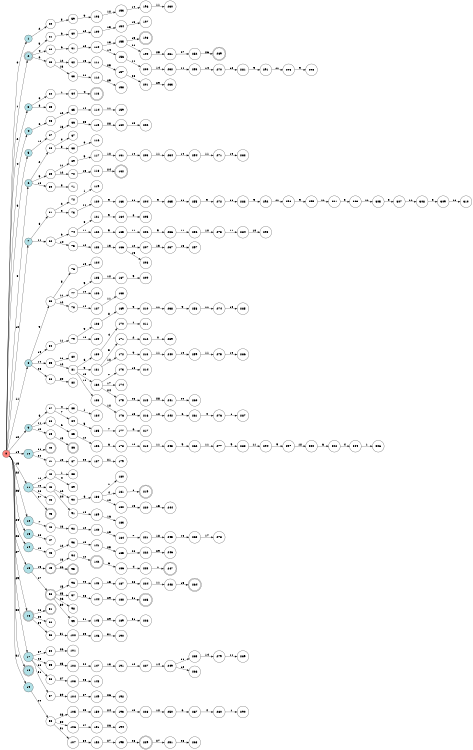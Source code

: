 digraph APTA {
__start0 [label="" shape="none"];

rankdir=LR;
size="8,5";

s0 [style="filled", color="black", fillcolor="#ff817b" shape="circle", label="0"];
s1 [style="filled", color="black", fillcolor="powderblue" shape="circle", label="1"];
s2 [style="rounded,filled", color="black", fillcolor="powderblue" shape="doublecircle", label="2"];
s3 [style="filled", color="black", fillcolor="powderblue" shape="circle", label="3"];
s4 [style="filled", color="black", fillcolor="powderblue" shape="circle", label="4"];
s5 [style="filled", color="black", fillcolor="powderblue" shape="circle", label="5"];
s6 [style="filled", color="black", fillcolor="powderblue" shape="circle", label="6"];
s7 [style="filled", color="black", fillcolor="powderblue" shape="circle", label="7"];
s8 [style="filled", color="black", fillcolor="powderblue" shape="circle", label="8"];
s9 [style="filled", color="black", fillcolor="powderblue" shape="circle", label="9"];
s10 [style="filled", color="black", fillcolor="powderblue" shape="circle", label="10"];
s11 [style="filled", color="black", fillcolor="powderblue" shape="circle", label="11"];
s12 [style="filled", color="black", fillcolor="powderblue" shape="circle", label="12"];
s13 [style="filled", color="black", fillcolor="powderblue" shape="circle", label="13"];
s14 [style="filled", color="black", fillcolor="powderblue" shape="circle", label="14"];
s15 [style="filled", color="black", fillcolor="powderblue" shape="circle", label="15"];
s16 [style="rounded,filled", color="black", fillcolor="powderblue" shape="doublecircle", label="16"];
s17 [style="filled", color="black", fillcolor="powderblue" shape="circle", label="17"];
s18 [style="rounded,filled", color="black", fillcolor="powderblue" shape="doublecircle", label="18"];
s19 [style="filled", color="black", fillcolor="powderblue" shape="circle", label="19"];
s20 [style="filled", color="black", fillcolor="white" shape="circle", label="20"];
s21 [style="filled", color="black", fillcolor="white" shape="circle", label="21"];
s22 [style="filled", color="black", fillcolor="white" shape="circle", label="22"];
s23 [style="filled", color="black", fillcolor="white" shape="circle", label="23"];
s24 [style="filled", color="black", fillcolor="white" shape="circle", label="24"];
s25 [style="filled", color="black", fillcolor="white" shape="circle", label="25"];
s26 [style="filled", color="black", fillcolor="white" shape="circle", label="26"];
s27 [style="filled", color="black", fillcolor="white" shape="circle", label="27"];
s28 [style="filled", color="black", fillcolor="white" shape="circle", label="28"];
s29 [style="filled", color="black", fillcolor="white" shape="circle", label="29"];
s30 [style="filled", color="black", fillcolor="white" shape="circle", label="30"];
s31 [style="filled", color="black", fillcolor="white" shape="circle", label="31"];
s32 [style="filled", color="black", fillcolor="white" shape="circle", label="32"];
s33 [style="filled", color="black", fillcolor="white" shape="circle", label="33"];
s34 [style="filled", color="black", fillcolor="white" shape="circle", label="34"];
s35 [style="filled", color="black", fillcolor="white" shape="circle", label="35"];
s36 [style="filled", color="black", fillcolor="white" shape="circle", label="36"];
s37 [style="filled", color="black", fillcolor="white" shape="circle", label="37"];
s38 [style="filled", color="black", fillcolor="white" shape="circle", label="38"];
s39 [style="filled", color="black", fillcolor="white" shape="circle", label="39"];
s40 [style="rounded,filled", color="black", fillcolor="white" shape="doublecircle", label="40"];
s41 [style="filled", color="black", fillcolor="white" shape="circle", label="41"];
s42 [style="filled", color="black", fillcolor="white" shape="circle", label="42"];
s43 [style="filled", color="black", fillcolor="white" shape="circle", label="43"];
s44 [style="filled", color="black", fillcolor="white" shape="circle", label="44"];
s45 [style="rounded,filled", color="black", fillcolor="white" shape="doublecircle", label="45"];
s46 [style="filled", color="black", fillcolor="white" shape="circle", label="46"];
s47 [style="filled", color="black", fillcolor="white" shape="circle", label="47"];
s48 [style="filled", color="black", fillcolor="white" shape="circle", label="48"];
s49 [style="rounded,filled", color="black", fillcolor="white" shape="doublecircle", label="49"];
s50 [style="rounded,filled", color="black", fillcolor="white" shape="doublecircle", label="50"];
s51 [style="rounded,filled", color="black", fillcolor="white" shape="doublecircle", label="51"];
s52 [style="filled", color="black", fillcolor="white" shape="circle", label="52"];
s53 [style="filled", color="black", fillcolor="white" shape="circle", label="53"];
s54 [style="filled", color="black", fillcolor="white" shape="circle", label="54"];
s55 [style="filled", color="black", fillcolor="white" shape="circle", label="55"];
s56 [style="filled", color="black", fillcolor="white" shape="circle", label="56"];
s57 [style="filled", color="black", fillcolor="white" shape="circle", label="57"];
s58 [style="filled", color="black", fillcolor="white" shape="circle", label="58"];
s59 [style="filled", color="black", fillcolor="white" shape="circle", label="59"];
s60 [style="filled", color="black", fillcolor="white" shape="circle", label="60"];
s61 [style="filled", color="black", fillcolor="white" shape="circle", label="61"];
s62 [style="filled", color="black", fillcolor="white" shape="circle", label="62"];
s63 [style="filled", color="black", fillcolor="white" shape="circle", label="63"];
s64 [style="filled", color="black", fillcolor="white" shape="circle", label="64"];
s65 [style="filled", color="black", fillcolor="white" shape="circle", label="65"];
s66 [style="filled", color="black", fillcolor="white" shape="circle", label="66"];
s67 [style="filled", color="black", fillcolor="white" shape="circle", label="67"];
s68 [style="filled", color="black", fillcolor="white" shape="circle", label="68"];
s69 [style="filled", color="black", fillcolor="white" shape="circle", label="69"];
s70 [style="filled", color="black", fillcolor="white" shape="circle", label="70"];
s71 [style="filled", color="black", fillcolor="white" shape="circle", label="71"];
s72 [style="filled", color="black", fillcolor="white" shape="circle", label="72"];
s73 [style="filled", color="black", fillcolor="white" shape="circle", label="73"];
s74 [style="filled", color="black", fillcolor="white" shape="circle", label="74"];
s75 [style="filled", color="black", fillcolor="white" shape="circle", label="75"];
s76 [style="filled", color="black", fillcolor="white" shape="circle", label="76"];
s77 [style="filled", color="black", fillcolor="white" shape="circle", label="77"];
s78 [style="filled", color="black", fillcolor="white" shape="circle", label="78"];
s79 [style="filled", color="black", fillcolor="white" shape="circle", label="79"];
s80 [style="filled", color="black", fillcolor="white" shape="circle", label="80"];
s81 [style="filled", color="black", fillcolor="white" shape="circle", label="81"];
s82 [style="filled", color="black", fillcolor="white" shape="circle", label="82"];
s83 [style="filled", color="black", fillcolor="white" shape="circle", label="83"];
s84 [style="filled", color="black", fillcolor="white" shape="circle", label="84"];
s85 [style="filled", color="black", fillcolor="white" shape="circle", label="85"];
s86 [style="rounded,filled", color="black", fillcolor="white" shape="doublecircle", label="86"];
s87 [style="filled", color="black", fillcolor="white" shape="circle", label="87"];
s88 [style="filled", color="black", fillcolor="white" shape="circle", label="88"];
s89 [style="filled", color="black", fillcolor="white" shape="circle", label="89"];
s90 [style="filled", color="black", fillcolor="white" shape="circle", label="90"];
s91 [style="filled", color="black", fillcolor="white" shape="circle", label="91"];
s92 [style="filled", color="black", fillcolor="white" shape="circle", label="92"];
s93 [style="filled", color="black", fillcolor="white" shape="circle", label="93"];
s94 [style="filled", color="black", fillcolor="white" shape="circle", label="94"];
s95 [style="rounded,filled", color="black", fillcolor="white" shape="doublecircle", label="95"];
s96 [style="filled", color="black", fillcolor="white" shape="circle", label="96"];
s97 [style="filled", color="black", fillcolor="white" shape="circle", label="97"];
s98 [style="filled", color="black", fillcolor="white" shape="circle", label="98"];
s99 [style="filled", color="black", fillcolor="white" shape="circle", label="99"];
s100 [style="filled", color="black", fillcolor="white" shape="circle", label="100"];
s101 [style="filled", color="black", fillcolor="white" shape="circle", label="101"];
s102 [style="filled", color="black", fillcolor="white" shape="circle", label="102"];
s103 [style="filled", color="black", fillcolor="white" shape="circle", label="103"];
s104 [style="filled", color="black", fillcolor="white" shape="circle", label="104"];
s105 [style="filled", color="black", fillcolor="white" shape="circle", label="105"];
s106 [style="filled", color="black", fillcolor="white" shape="circle", label="106"];
s107 [style="filled", color="black", fillcolor="white" shape="circle", label="107"];
s108 [style="filled", color="black", fillcolor="white" shape="circle", label="108"];
s109 [style="filled", color="black", fillcolor="white" shape="circle", label="109"];
s110 [style="filled", color="black", fillcolor="white" shape="circle", label="110"];
s111 [style="filled", color="black", fillcolor="white" shape="circle", label="111"];
s112 [style="filled", color="black", fillcolor="white" shape="circle", label="112"];
s113 [style="rounded,filled", color="black", fillcolor="white" shape="doublecircle", label="113"];
s114 [style="filled", color="black", fillcolor="white" shape="circle", label="114"];
s115 [style="filled", color="black", fillcolor="white" shape="circle", label="115"];
s116 [style="filled", color="black", fillcolor="white" shape="circle", label="116"];
s117 [style="filled", color="black", fillcolor="white" shape="circle", label="117"];
s118 [style="filled", color="black", fillcolor="white" shape="circle", label="118"];
s119 [style="filled", color="black", fillcolor="white" shape="circle", label="119"];
s120 [style="filled", color="black", fillcolor="white" shape="circle", label="120"];
s121 [style="filled", color="black", fillcolor="white" shape="circle", label="121"];
s122 [style="filled", color="black", fillcolor="white" shape="circle", label="122"];
s123 [style="filled", color="black", fillcolor="white" shape="circle", label="123"];
s124 [style="filled", color="black", fillcolor="white" shape="circle", label="124"];
s125 [style="filled", color="black", fillcolor="white" shape="circle", label="125"];
s126 [style="filled", color="black", fillcolor="white" shape="circle", label="126"];
s127 [style="filled", color="black", fillcolor="white" shape="circle", label="127"];
s128 [style="filled", color="black", fillcolor="white" shape="circle", label="128"];
s129 [style="filled", color="black", fillcolor="white" shape="circle", label="129"];
s130 [style="filled", color="black", fillcolor="white" shape="circle", label="130"];
s131 [style="filled", color="black", fillcolor="white" shape="circle", label="131"];
s132 [style="filled", color="black", fillcolor="white" shape="circle", label="132"];
s133 [style="filled", color="black", fillcolor="white" shape="circle", label="133"];
s134 [style="filled", color="black", fillcolor="white" shape="circle", label="134"];
s135 [style="filled", color="black", fillcolor="white" shape="circle", label="135"];
s136 [style="filled", color="black", fillcolor="white" shape="circle", label="136"];
s137 [style="filled", color="black", fillcolor="white" shape="circle", label="137"];
s138 [style="filled", color="black", fillcolor="white" shape="circle", label="138"];
s139 [style="filled", color="black", fillcolor="white" shape="circle", label="139"];
s140 [style="filled", color="black", fillcolor="white" shape="circle", label="140"];
s141 [style="filled", color="black", fillcolor="white" shape="circle", label="141"];
s142 [style="rounded,filled", color="black", fillcolor="white" shape="doublecircle", label="142"];
s143 [style="filled", color="black", fillcolor="white" shape="circle", label="143"];
s144 [style="filled", color="black", fillcolor="white" shape="circle", label="144"];
s145 [style="filled", color="black", fillcolor="white" shape="circle", label="145"];
s146 [style="filled", color="black", fillcolor="white" shape="circle", label="146"];
s147 [style="filled", color="black", fillcolor="white" shape="circle", label="147"];
s148 [style="filled", color="black", fillcolor="white" shape="circle", label="148"];
s149 [style="filled", color="black", fillcolor="white" shape="circle", label="149"];
s150 [style="filled", color="black", fillcolor="white" shape="circle", label="150"];
s151 [style="filled", color="black", fillcolor="white" shape="circle", label="151"];
s152 [style="filled", color="black", fillcolor="white" shape="circle", label="152"];
s153 [style="filled", color="black", fillcolor="white" shape="circle", label="153"];
s154 [style="filled", color="black", fillcolor="white" shape="circle", label="154"];
s155 [style="filled", color="black", fillcolor="white" shape="circle", label="155"];
s156 [style="filled", color="black", fillcolor="white" shape="circle", label="156"];
s157 [style="filled", color="black", fillcolor="white" shape="circle", label="157"];
s158 [style="filled", color="black", fillcolor="white" shape="circle", label="158"];
s159 [style="filled", color="black", fillcolor="white" shape="circle", label="159"];
s160 [style="filled", color="black", fillcolor="white" shape="circle", label="160"];
s161 [style="filled", color="black", fillcolor="white" shape="circle", label="161"];
s162 [style="rounded,filled", color="black", fillcolor="white" shape="doublecircle", label="162"];
s163 [style="filled", color="black", fillcolor="white" shape="circle", label="163"];
s164 [style="filled", color="black", fillcolor="white" shape="circle", label="164"];
s165 [style="filled", color="black", fillcolor="white" shape="circle", label="165"];
s166 [style="filled", color="black", fillcolor="white" shape="circle", label="166"];
s167 [style="filled", color="black", fillcolor="white" shape="circle", label="167"];
s168 [style="filled", color="black", fillcolor="white" shape="circle", label="168"];
s169 [style="filled", color="black", fillcolor="white" shape="circle", label="169"];
s170 [style="filled", color="black", fillcolor="white" shape="circle", label="170"];
s171 [style="filled", color="black", fillcolor="white" shape="circle", label="171"];
s172 [style="filled", color="black", fillcolor="white" shape="circle", label="172"];
s173 [style="filled", color="black", fillcolor="white" shape="circle", label="173"];
s174 [style="filled", color="black", fillcolor="white" shape="circle", label="174"];
s175 [style="filled", color="black", fillcolor="white" shape="circle", label="175"];
s176 [style="filled", color="black", fillcolor="white" shape="circle", label="176"];
s177 [style="filled", color="black", fillcolor="white" shape="circle", label="177"];
s178 [style="filled", color="black", fillcolor="white" shape="circle", label="178"];
s179 [style="filled", color="black", fillcolor="white" shape="circle", label="179"];
s180 [style="filled", color="black", fillcolor="white" shape="circle", label="180"];
s181 [style="filled", color="black", fillcolor="white" shape="circle", label="181"];
s182 [style="filled", color="black", fillcolor="white" shape="circle", label="182"];
s183 [style="filled", color="black", fillcolor="white" shape="circle", label="183"];
s184 [style="filled", color="black", fillcolor="white" shape="circle", label="184"];
s185 [style="filled", color="black", fillcolor="white" shape="circle", label="185"];
s186 [style="filled", color="black", fillcolor="white" shape="circle", label="186"];
s187 [style="filled", color="black", fillcolor="white" shape="circle", label="187"];
s188 [style="filled", color="black", fillcolor="white" shape="circle", label="188"];
s189 [style="filled", color="black", fillcolor="white" shape="circle", label="189"];
s190 [style="filled", color="black", fillcolor="white" shape="circle", label="190"];
s191 [style="filled", color="black", fillcolor="white" shape="circle", label="191"];
s192 [style="filled", color="black", fillcolor="white" shape="circle", label="192"];
s193 [style="filled", color="black", fillcolor="white" shape="circle", label="193"];
s194 [style="filled", color="black", fillcolor="white" shape="circle", label="194"];
s195 [style="filled", color="black", fillcolor="white" shape="circle", label="195"];
s196 [style="filled", color="black", fillcolor="white" shape="circle", label="196"];
s197 [style="filled", color="black", fillcolor="white" shape="circle", label="197"];
s198 [style="rounded,filled", color="black", fillcolor="white" shape="doublecircle", label="198"];
s199 [style="filled", color="black", fillcolor="white" shape="circle", label="199"];
s200 [style="filled", color="black", fillcolor="white" shape="circle", label="200"];
s201 [style="filled", color="black", fillcolor="white" shape="circle", label="201"];
s202 [style="filled", color="black", fillcolor="white" shape="circle", label="202"];
s203 [style="filled", color="black", fillcolor="white" shape="circle", label="203"];
s204 [style="filled", color="black", fillcolor="white" shape="circle", label="204"];
s205 [style="filled", color="black", fillcolor="white" shape="circle", label="205"];
s206 [style="filled", color="black", fillcolor="white" shape="circle", label="206"];
s207 [style="filled", color="black", fillcolor="white" shape="circle", label="207"];
s208 [style="filled", color="black", fillcolor="white" shape="circle", label="208"];
s209 [style="filled", color="black", fillcolor="white" shape="circle", label="209"];
s210 [style="filled", color="black", fillcolor="white" shape="circle", label="210"];
s211 [style="filled", color="black", fillcolor="white" shape="circle", label="211"];
s212 [style="filled", color="black", fillcolor="white" shape="circle", label="212"];
s213 [style="filled", color="black", fillcolor="white" shape="circle", label="213"];
s214 [style="filled", color="black", fillcolor="white" shape="circle", label="214"];
s215 [style="filled", color="black", fillcolor="white" shape="circle", label="215"];
s216 [style="filled", color="black", fillcolor="white" shape="circle", label="216"];
s217 [style="filled", color="black", fillcolor="white" shape="circle", label="217"];
s218 [style="filled", color="black", fillcolor="white" shape="circle", label="218"];
s219 [style="rounded,filled", color="black", fillcolor="white" shape="doublecircle", label="219"];
s220 [style="filled", color="black", fillcolor="white" shape="circle", label="220"];
s221 [style="filled", color="black", fillcolor="white" shape="circle", label="221"];
s222 [style="filled", color="black", fillcolor="white" shape="circle", label="222"];
s223 [style="filled", color="black", fillcolor="white" shape="circle", label="223"];
s224 [style="filled", color="black", fillcolor="white" shape="circle", label="224"];
s225 [style="rounded,filled", color="black", fillcolor="white" shape="doublecircle", label="225"];
s226 [style="filled", color="black", fillcolor="white" shape="circle", label="226"];
s227 [style="filled", color="black", fillcolor="white" shape="circle", label="227"];
s228 [style="filled", color="black", fillcolor="white" shape="circle", label="228"];
s229 [style="rounded,filled", color="black", fillcolor="white" shape="doublecircle", label="229"];
s230 [style="filled", color="black", fillcolor="white" shape="circle", label="230"];
s231 [style="filled", color="black", fillcolor="white" shape="circle", label="231"];
s232 [style="filled", color="black", fillcolor="white" shape="circle", label="232"];
s233 [style="filled", color="black", fillcolor="white" shape="circle", label="233"];
s234 [style="filled", color="black", fillcolor="white" shape="circle", label="234"];
s235 [style="filled", color="black", fillcolor="white" shape="circle", label="235"];
s236 [style="filled", color="black", fillcolor="white" shape="circle", label="236"];
s237 [style="filled", color="black", fillcolor="white" shape="circle", label="237"];
s238 [style="filled", color="black", fillcolor="white" shape="circle", label="238"];
s239 [style="filled", color="black", fillcolor="white" shape="circle", label="239"];
s240 [style="filled", color="black", fillcolor="white" shape="circle", label="240"];
s241 [style="filled", color="black", fillcolor="white" shape="circle", label="241"];
s242 [style="filled", color="black", fillcolor="white" shape="circle", label="242"];
s243 [style="filled", color="black", fillcolor="white" shape="circle", label="243"];
s244 [style="filled", color="black", fillcolor="white" shape="circle", label="244"];
s245 [style="filled", color="black", fillcolor="white" shape="circle", label="245"];
s246 [style="filled", color="black", fillcolor="white" shape="circle", label="246"];
s247 [style="rounded,filled", color="black", fillcolor="white" shape="doublecircle", label="247"];
s248 [style="filled", color="black", fillcolor="white" shape="circle", label="248"];
s249 [style="filled", color="black", fillcolor="white" shape="circle", label="249"];
s250 [style="filled", color="black", fillcolor="white" shape="circle", label="250"];
s251 [style="filled", color="black", fillcolor="white" shape="circle", label="251"];
s252 [style="filled", color="black", fillcolor="white" shape="circle", label="252"];
s253 [style="filled", color="black", fillcolor="white" shape="circle", label="253"];
s254 [style="filled", color="black", fillcolor="white" shape="circle", label="254"];
s255 [style="filled", color="black", fillcolor="white" shape="circle", label="255"];
s256 [style="filled", color="black", fillcolor="white" shape="circle", label="256"];
s257 [style="filled", color="black", fillcolor="white" shape="circle", label="257"];
s258 [style="filled", color="black", fillcolor="white" shape="circle", label="258"];
s259 [style="filled", color="black", fillcolor="white" shape="circle", label="259"];
s260 [style="filled", color="black", fillcolor="white" shape="circle", label="260"];
s261 [style="filled", color="black", fillcolor="white" shape="circle", label="261"];
s262 [style="filled", color="black", fillcolor="white" shape="circle", label="262"];
s263 [style="filled", color="black", fillcolor="white" shape="circle", label="263"];
s264 [style="rounded,filled", color="black", fillcolor="white" shape="doublecircle", label="264"];
s265 [style="filled", color="black", fillcolor="white" shape="circle", label="265"];
s266 [style="filled", color="black", fillcolor="white" shape="circle", label="266"];
s267 [style="filled", color="black", fillcolor="white" shape="circle", label="267"];
s268 [style="filled", color="black", fillcolor="white" shape="circle", label="268"];
s269 [style="rounded,filled", color="black", fillcolor="white" shape="doublecircle", label="269"];
s270 [style="filled", color="black", fillcolor="white" shape="circle", label="270"];
s271 [style="filled", color="black", fillcolor="white" shape="circle", label="271"];
s272 [style="filled", color="black", fillcolor="white" shape="circle", label="272"];
s273 [style="filled", color="black", fillcolor="white" shape="circle", label="273"];
s274 [style="filled", color="black", fillcolor="white" shape="circle", label="274"];
s275 [style="filled", color="black", fillcolor="white" shape="circle", label="275"];
s276 [style="filled", color="black", fillcolor="white" shape="circle", label="276"];
s277 [style="filled", color="black", fillcolor="white" shape="circle", label="277"];
s278 [style="filled", color="black", fillcolor="white" shape="circle", label="278"];
s279 [style="filled", color="black", fillcolor="white" shape="circle", label="279"];
s280 [style="filled", color="black", fillcolor="white" shape="circle", label="280"];
s281 [style="filled", color="black", fillcolor="white" shape="circle", label="281"];
s282 [style="filled", color="black", fillcolor="white" shape="circle", label="282"];
s283 [style="filled", color="black", fillcolor="white" shape="circle", label="283"];
s284 [style="filled", color="black", fillcolor="white" shape="circle", label="284"];
s285 [style="filled", color="black", fillcolor="white" shape="circle", label="285"];
s286 [style="filled", color="black", fillcolor="white" shape="circle", label="286"];
s287 [style="filled", color="black", fillcolor="white" shape="circle", label="287"];
s288 [style="filled", color="black", fillcolor="white" shape="circle", label="288"];
s289 [style="filled", color="black", fillcolor="white" shape="circle", label="289"];
s290 [style="filled", color="black", fillcolor="white" shape="circle", label="290"];
s291 [style="filled", color="black", fillcolor="white" shape="circle", label="291"];
s292 [style="filled", color="black", fillcolor="white" shape="circle", label="292"];
s293 [style="filled", color="black", fillcolor="white" shape="circle", label="293"];
s294 [style="filled", color="black", fillcolor="white" shape="circle", label="294"];
s295 [style="filled", color="black", fillcolor="white" shape="circle", label="295"];
s296 [style="filled", color="black", fillcolor="white" shape="circle", label="296"];
s297 [style="filled", color="black", fillcolor="white" shape="circle", label="297"];
s298 [style="filled", color="black", fillcolor="white" shape="circle", label="298"];
s299 [style="filled", color="black", fillcolor="white" shape="circle", label="299"];
s300 [style="filled", color="black", fillcolor="white" shape="circle", label="300"];
s301 [style="filled", color="black", fillcolor="white" shape="circle", label="301"];
s302 [style="filled", color="black", fillcolor="white" shape="circle", label="302"];
s303 [style="filled", color="black", fillcolor="white" shape="circle", label="303"];
s304 [style="filled", color="black", fillcolor="white" shape="circle", label="304"];
s305 [style="filled", color="black", fillcolor="white" shape="circle", label="305"];
s306 [style="filled", color="black", fillcolor="white" shape="circle", label="306"];
s307 [style="filled", color="black", fillcolor="white" shape="circle", label="307"];
s308 [style="filled", color="black", fillcolor="white" shape="circle", label="308"];
s309 [style="filled", color="black", fillcolor="white" shape="circle", label="309"];
s310 [style="filled", color="black", fillcolor="white" shape="circle", label="310"];
s0 -> s1 [label="0"];
s0 -> s2 [label="1"];
s0 -> s3 [label="2"];
s0 -> s4 [label="4"];
s0 -> s5 [label="6"];
s0 -> s6 [label="8"];
s0 -> s7 [label="10"];
s0 -> s8 [label="11"];
s0 -> s9 [label="12"];
s0 -> s10 [label="14"];
s0 -> s11 [label="15"];
s0 -> s12 [label="22"];
s0 -> s13 [label="23"];
s0 -> s14 [label="24"];
s0 -> s15 [label="26"];
s0 -> s16 [label="27"];
s0 -> s17 [label="29"];
s0 -> s18 [label="30"];
s0 -> s19 [label="31"];
s1 -> s20 [label="2"];
s2 -> s21 [label="3"];
s2 -> s22 [label="4"];
s2 -> s23 [label="6"];
s3 -> s24 [label="0"];
s3 -> s25 [label="8"];
s4 -> s26 [label="6"];
s5 -> s27 [label="12"];
s6 -> s28 [label="2"];
s6 -> s29 [label="9"];
s6 -> s30 [label="10"];
s7 -> s31 [label="8"];
s7 -> s32 [label="11"];
s8 -> s33 [label="9"];
s8 -> s34 [label="10"];
s8 -> s35 [label="14"];
s8 -> s36 [label="28"];
s9 -> s37 [label="6"];
s9 -> s38 [label="11"];
s9 -> s39 [label="13"];
s10 -> s40 [label="11"];
s10 -> s41 [label="24"];
s11 -> s42 [label="12"];
s11 -> s43 [label="13"];
s11 -> s44 [label="26"];
s11 -> s45 [label="27"];
s12 -> s46 [label="7"];
s13 -> s47 [label="20"];
s14 -> s48 [label="13"];
s15 -> s49 [label="15"];
s15 -> s50 [label="27"];
s16 -> s51 [label="26"];
s16 -> s52 [label="29"];
s16 -> s53 [label="30"];
s17 -> s54 [label="27"];
s17 -> s55 [label="28"];
s17 -> s56 [label="30"];
s17 -> s57 [label="31"];
s19 -> s58 [label="29"];
s20 -> s59 [label="3"];
s21 -> s60 [label="6"];
s22 -> s61 [label="6"];
s23 -> s62 [label="12"];
s23 -> s63 [label="13"];
s24 -> s64 [label="1"];
s26 -> s65 [label="12"];
s27 -> s66 [label="13"];
s28 -> s67 [label="0"];
s28 -> s68 [label="3"];
s29 -> s69 [label="11"];
s29 -> s70 [label="12"];
s30 -> s71 [label="8"];
s31 -> s72 [label="2"];
s31 -> s73 [label="9"];
s32 -> s74 [label="9"];
s32 -> s75 [label="14"];
s33 -> s76 [label="8"];
s33 -> s77 [label="11"];
s33 -> s78 [label="12"];
s34 -> s79 [label="11"];
s35 -> s80 [label="11"];
s35 -> s81 [label="12"];
s36 -> s82 [label="29"];
s37 -> s83 [label="4"];
s37 -> s84 [label="7"];
s38 -> s85 [label="6"];
s39 -> s86 [label="15"];
s41 -> s87 [label="19"];
s42 -> s88 [label="1"];
s42 -> s89 [label="4"];
s43 -> s90 [label="12"];
s43 -> s91 [label="24"];
s46 -> s92 [label="13"];
s48 -> s93 [label="12"];
s49 -> s94 [label="13"];
s49 -> s95 [label="26"];
s50 -> s96 [label="15"];
s50 -> s97 [label="25"];
s50 -> s98 [label="26"];
s50 -> s99 [label="30"];
s53 -> s100 [label="31"];
s54 -> s101 [label="26"];
s55 -> s102 [label="25"];
s56 -> s103 [label="27"];
s57 -> s104 [label="30"];
s58 -> s105 [label="28"];
s58 -> s106 [label="30"];
s58 -> s107 [label="31"];
s59 -> s108 [label="9"];
s60 -> s109 [label="12"];
s61 -> s110 [label="12"];
s62 -> s111 [label="13"];
s63 -> s112 [label="24"];
s64 -> s113 [label="4"];
s65 -> s114 [label="14"];
s66 -> s115 [label="25"];
s68 -> s116 [label="0"];
s69 -> s117 [label="9"];
s70 -> s118 [label="13"];
s72 -> s119 [label="1"];
s73 -> s120 [label="11"];
s74 -> s121 [label="8"];
s74 -> s122 [label="11"];
s75 -> s123 [label="12"];
s76 -> s124 [label="10"];
s77 -> s125 [label="9"];
s77 -> s126 [label="10"];
s78 -> s127 [label="14"];
s79 -> s128 [label="9"];
s79 -> s129 [label="10"];
s81 -> s130 [label="6"];
s81 -> s131 [label="9"];
s81 -> s132 [label="13"];
s81 -> s133 [label="14"];
s83 -> s134 [label="1"];
s84 -> s135 [label="5"];
s85 -> s136 [label="12"];
s87 -> s137 [label="20"];
s90 -> s138 [label="6"];
s91 -> s139 [label="18"];
s92 -> s140 [label="12"];
s93 -> s141 [label="13"];
s94 -> s142 [label="12"];
s96 -> s143 [label="26"];
s97 -> s144 [label="28"];
s99 -> s145 [label="31"];
s100 -> s146 [label="29"];
s102 -> s147 [label="24"];
s103 -> s148 [label="26"];
s104 -> s149 [label="27"];
s105 -> s150 [label="25"];
s106 -> s151 [label="27"];
s107 -> s152 [label="30"];
s108 -> s153 [label="12"];
s109 -> s154 [label="13"];
s110 -> s155 [label="13"];
s110 -> s156 [label="14"];
s111 -> s157 [label="25"];
s112 -> s158 [label="29"];
s114 -> s159 [label="11"];
s115 -> s160 [label="28"];
s117 -> s161 [label="12"];
s118 -> s162 [label="24"];
s120 -> s163 [label="9"];
s121 -> s164 [label="9"];
s122 -> s165 [label="9"];
s123 -> s166 [label="13"];
s125 -> s167 [label="12"];
s127 -> s168 [label="11"];
s128 -> s169 [label="8"];
s130 -> s170 [label="4"];
s131 -> s171 [label="3"];
s131 -> s172 [label="12"];
s132 -> s173 [label="7"];
s132 -> s174 [label="17"];
s132 -> s175 [label="24"];
s133 -> s176 [label="12"];
s135 -> s177 [label="7"];
s136 -> s178 [label="6"];
s137 -> s179 [label="21"];
s138 -> s180 [label="1"];
s138 -> s181 [label="4"];
s138 -> s182 [label="12"];
s139 -> s183 [label="16"];
s140 -> s184 [label="13"];
s141 -> s185 [label="25"];
s142 -> s186 [label="6"];
s143 -> s187 [label="15"];
s144 -> s188 [label="29"];
s145 -> s189 [label="29"];
s146 -> s190 [label="31"];
s147 -> s191 [label="13"];
s149 -> s192 [label="26"];
s150 -> s193 [label="24"];
s151 -> s194 [label="26"];
s152 -> s195 [label="27"];
s153 -> s196 [label="14"];
s154 -> s197 [label="15"];
s155 -> s198 [label="15"];
s155 -> s199 [label="24"];
s156 -> s200 [label="11"];
s157 -> s201 [label="28"];
s160 -> s202 [label="29"];
s161 -> s203 [label="14"];
s163 -> s204 [label="11"];
s164 -> s205 [label="8"];
s165 -> s206 [label="11"];
s166 -> s207 [label="12"];
s166 -> s208 [label="15"];
s167 -> s209 [label="9"];
s169 -> s210 [label="9"];
s170 -> s211 [label="1"];
s171 -> s212 [label="2"];
s172 -> s213 [label="9"];
s173 -> s214 [label="18"];
s175 -> s215 [label="25"];
s176 -> s216 [label="13"];
s177 -> s217 [label="6"];
s178 -> s218 [label="12"];
s181 -> s219 [label="1"];
s182 -> s220 [label="13"];
s184 -> s221 [label="7"];
s185 -> s222 [label="28"];
s186 -> s223 [label="4"];
s187 -> s224 [label="26"];
s188 -> s225 [label="31"];
s189 -> s226 [label="31"];
s191 -> s227 [label="12"];
s193 -> s228 [label="13"];
s195 -> s229 [label="26"];
s196 -> s230 [label="11"];
s199 -> s231 [label="25"];
s200 -> s232 [label="14"];
s201 -> s233 [label="29"];
s203 -> s234 [label="11"];
s204 -> s235 [label="9"];
s206 -> s236 [label="9"];
s207 -> s237 [label="13"];
s210 -> s238 [label="11"];
s212 -> s239 [label="0"];
s213 -> s240 [label="11"];
s215 -> s241 [label="28"];
s216 -> s242 [label="12"];
s218 -> s243 [label="11"];
s220 -> s244 [label="15"];
s221 -> s245 [label="18"];
s222 -> s246 [label="29"];
s223 -> s247 [label="1"];
s224 -> s248 [label="11"];
s227 -> s249 [label="14"];
s228 -> s250 [label="12"];
s229 -> s251 [label="27"];
s231 -> s252 [label="27"];
s232 -> s253 [label="11"];
s234 -> s254 [label="14"];
s235 -> s255 [label="11"];
s236 -> s256 [label="11"];
s237 -> s257 [label="15"];
s238 -> s258 [label="9"];
s240 -> s259 [label="10"];
s241 -> s260 [label="29"];
s242 -> s261 [label="6"];
s243 -> s262 [label="9"];
s245 -> s263 [label="16"];
s248 -> s264 [label="15"];
s249 -> s265 [label="11"];
s249 -> s266 [label="12"];
s250 -> s267 [label="6"];
s251 -> s268 [label="26"];
s252 -> s269 [label="26"];
s253 -> s270 [label="14"];
s254 -> s271 [label="11"];
s255 -> s272 [label="9"];
s256 -> s273 [label="10"];
s258 -> s274 [label="11"];
s259 -> s275 [label="11"];
s261 -> s276 [label="4"];
s262 -> s277 [label="11"];
s263 -> s278 [label="17"];
s265 -> s279 [label="14"];
s267 -> s280 [label="4"];
s270 -> s281 [label="12"];
s271 -> s282 [label="10"];
s272 -> s283 [label="11"];
s273 -> s284 [label="11"];
s274 -> s285 [label="10"];
s275 -> s286 [label="10"];
s276 -> s287 [label="1"];
s277 -> s288 [label="9"];
s279 -> s289 [label="11"];
s280 -> s290 [label="1"];
s281 -> s291 [label="9"];
s283 -> s292 [label="9"];
s284 -> s293 [label="10"];
s288 -> s294 [label="11"];
s291 -> s295 [label="11"];
s292 -> s296 [label="11"];
s294 -> s297 [label="9"];
s295 -> s298 [label="9"];
s296 -> s299 [label="9"];
s297 -> s300 [label="12"];
s299 -> s301 [label="11"];
s300 -> s302 [label="6"];
s301 -> s303 [label="9"];
s302 -> s304 [label="4"];
s303 -> s305 [label="11"];
s304 -> s306 [label="1"];
s305 -> s307 [label="9"];
s307 -> s308 [label="11"];
s308 -> s309 [label="9"];
s309 -> s310 [label="11"];

}